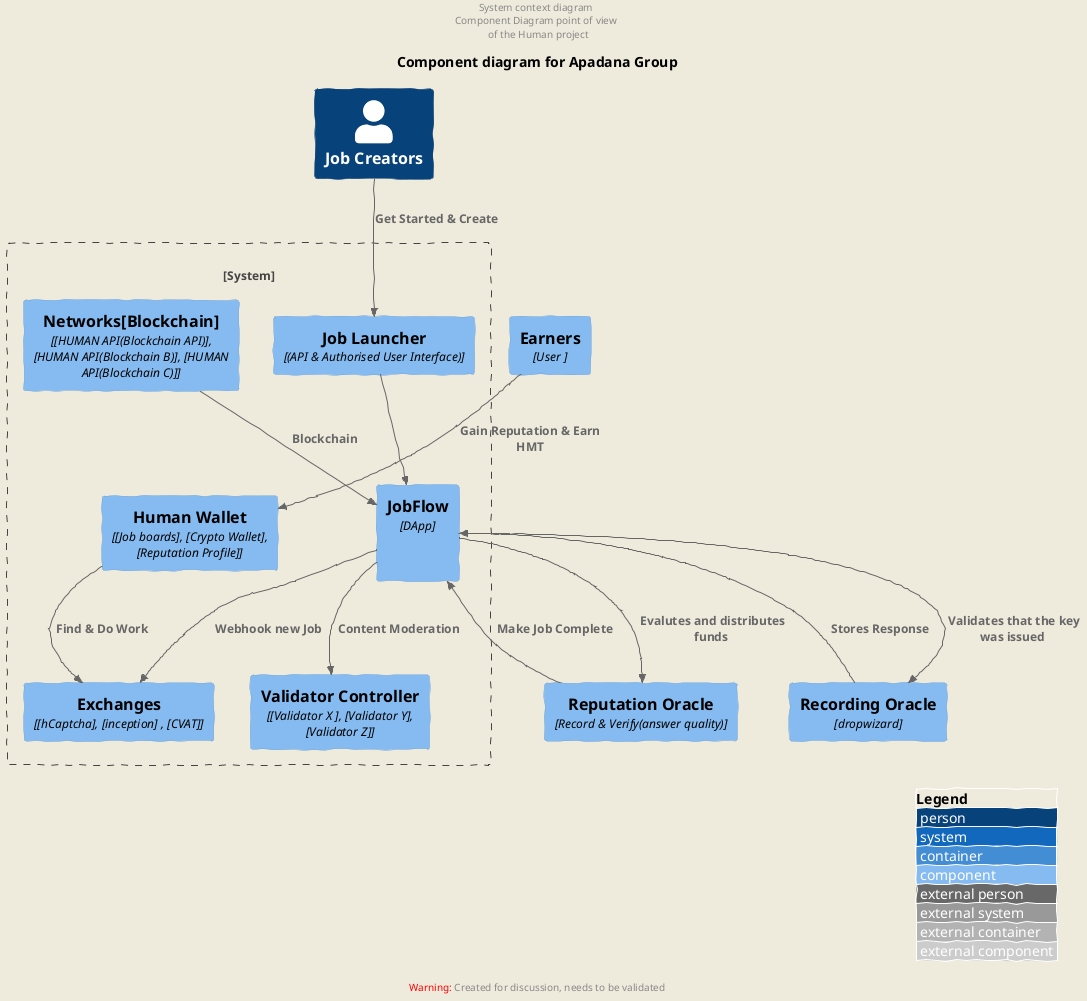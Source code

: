 @startuml

'!includeurl https://raw.githubusercontent.com/RicardoNiepel/C4-PlantUML/master/C4_Component.puml
!include <c4/C4_Component.puml> 

LAYOUT_AS_SKETCH()
LAYOUT_TOP_DOWN()

title Component diagram for Apadana Group

header System context diagram \nComponent Diagram point of view \n of the Human project
LAYOUT_WITH_LEGEND()

Person(creators, "Job Creators", "")
System_Boundary(system, " "){
    Component(interface, "Job Launcher", "(API & Authorised User Interface)")
    Component(human, "JobFlow", "DApp", " ")
    Component(humanapi, "Networks[Blockchain]", "[HUMAN API(Blockchain API)], [HUMAN API(Blockchain B)], [HUMAN API(Blockchain C)]")
    Component(exchanges, "Exchanges", "[hCaptcha], [inception] , [CVAT]")
    Component(humanService, "Human Wallet", "[Job boards], [Crypto Wallet], [Reputation Profile]")
    Component(validator, "Validator Controller", "[Validator X ], [Validator Y], [Validator Z]")
}
  Component(reporacle, "Reputation Oracle", "Record & Verify(answer quality)")
  Component(recoracle, "Recording Oracle", "dropwizard")
  Component(earners, "Earners", "User ")

Rel(humanapi, human, "Blockchain")
Rel(interface, human, " ")
Rel(recoracle, human, " Stores Response")
Rel(human, recoracle, " Validates that the key was issued")
Rel(human, validator, "Content Moderation")
Rel(creators, interface, "Get Started & Create ")
Rel(human, reporacle, " Evalutes and distributes funds")
Rel(humanService, exchanges, "Find & Do Work")
Rel(human, exchanges, "Webhook new Job")
Rel(earners, humanService, "Gain Reputation & Earn HMT")
Rel(reporacle, human, "Make Job Complete")

@enduml 
